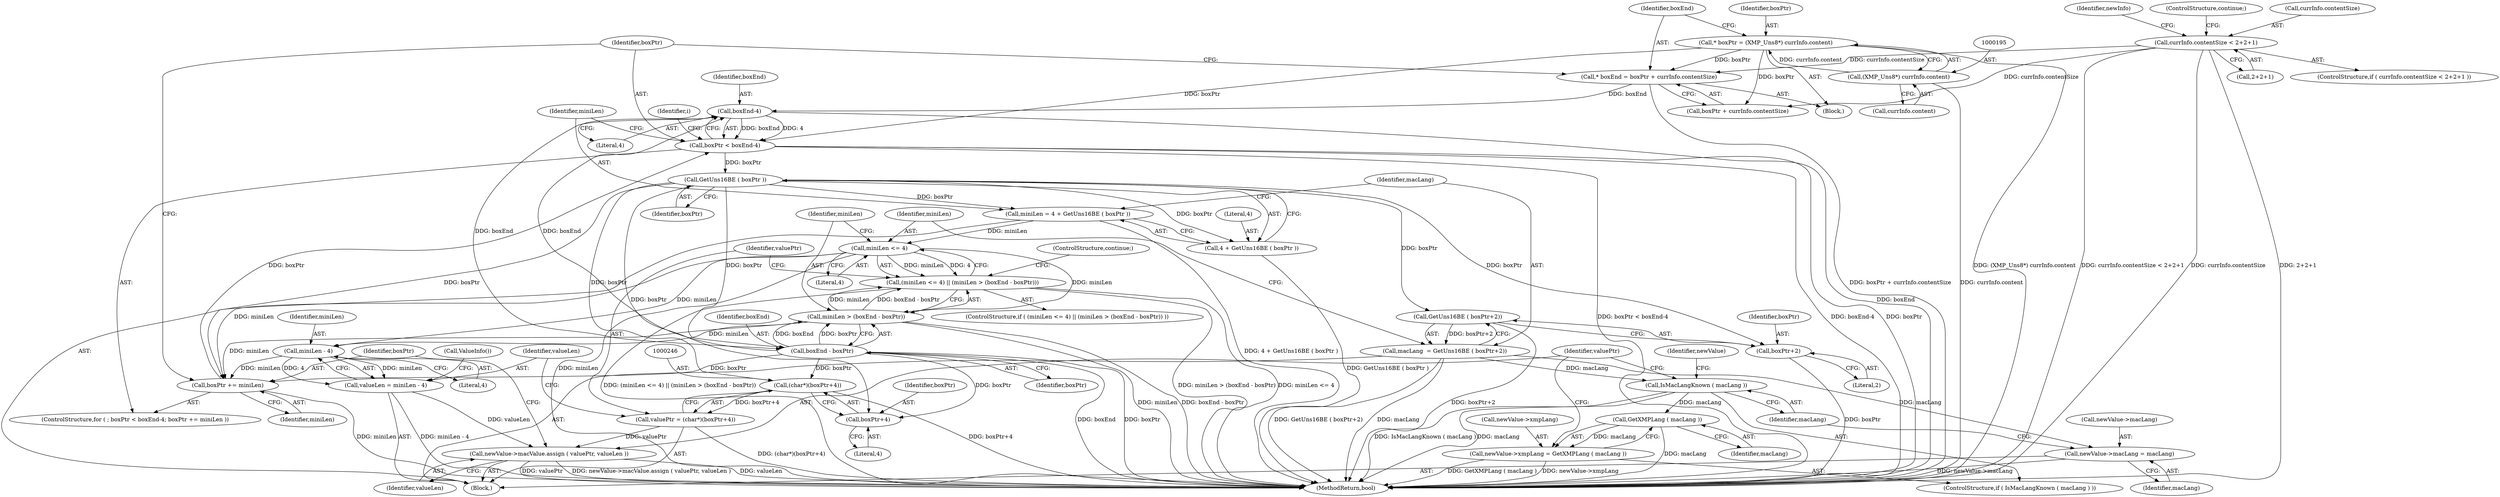digraph "1_exempi_886cd1d2314755adb1f4cdb99c16ff00830f0331@integer" {
"1000200" [label="(Call,* boxEnd = boxPtr + currInfo.contentSize)"];
"1000192" [label="(Call,* boxPtr = (XMP_Uns8*) currInfo.content)"];
"1000194" [label="(Call,(XMP_Uns8*) currInfo.content)"];
"1000159" [label="(Call,currInfo.contentSize < 2+2+1)"];
"1000212" [label="(Call,boxEnd-4)"];
"1000210" [label="(Call,boxPtr < boxEnd-4)"];
"1000223" [label="(Call,GetUns16BE ( boxPtr ))"];
"1000215" [label="(Call,boxPtr += miniLen)"];
"1000219" [label="(Call,miniLen = 4 + GetUns16BE ( boxPtr ))"];
"1000233" [label="(Call,miniLen <= 4)"];
"1000232" [label="(Call,(miniLen <= 4) || (miniLen > (boxEnd - boxPtr)))"];
"1000236" [label="(Call,miniLen > (boxEnd - boxPtr))"];
"1000253" [label="(Call,miniLen - 4)"];
"1000251" [label="(Call,valueLen = miniLen - 4)"];
"1000277" [label="(Call,newValue->macValue.assign ( valuePtr, valueLen ))"];
"1000221" [label="(Call,4 + GetUns16BE ( boxPtr ))"];
"1000227" [label="(Call,GetUns16BE ( boxPtr+2))"];
"1000225" [label="(Call,macLang  = GetUns16BE ( boxPtr+2))"];
"1000263" [label="(Call,newValue->macLang = macLang)"];
"1000269" [label="(Call,IsMacLangKnown ( macLang ))"];
"1000275" [label="(Call,GetXMPLang ( macLang ))"];
"1000271" [label="(Call,newValue->xmpLang = GetXMPLang ( macLang ))"];
"1000228" [label="(Call,boxPtr+2)"];
"1000238" [label="(Call,boxEnd - boxPtr)"];
"1000245" [label="(Call,(char*)(boxPtr+4))"];
"1000243" [label="(Call,valuePtr = (char*)(boxPtr+4))"];
"1000247" [label="(Call,boxPtr+4)"];
"1000133" [label="(Identifier,i)"];
"1000251" [label="(Call,valueLen = miniLen - 4)"];
"1000218" [label="(Block,)"];
"1000270" [label="(Identifier,macLang)"];
"1000236" [label="(Call,miniLen > (boxEnd - boxPtr))"];
"1000233" [label="(Call,miniLen <= 4)"];
"1000276" [label="(Identifier,macLang)"];
"1000267" [label="(Identifier,macLang)"];
"1000159" [label="(Call,currInfo.contentSize < 2+2+1)"];
"1000238" [label="(Call,boxEnd - boxPtr)"];
"1000271" [label="(Call,newValue->xmpLang = GetXMPLang ( macLang ))"];
"1000252" [label="(Identifier,valueLen)"];
"1000228" [label="(Call,boxPtr+2)"];
"1000237" [label="(Identifier,miniLen)"];
"1000273" [label="(Identifier,newValue)"];
"1000255" [label="(Literal,4)"];
"1000216" [label="(Identifier,boxPtr)"];
"1000231" [label="(ControlStructure,if ( (miniLen <= 4) || (miniLen > (boxEnd - boxPtr)) ))"];
"1000223" [label="(Call,GetUns16BE ( boxPtr ))"];
"1000192" [label="(Call,* boxPtr = (XMP_Uns8*) currInfo.content)"];
"1000213" [label="(Identifier,boxEnd)"];
"1000249" [label="(Literal,4)"];
"1000215" [label="(Call,boxPtr += miniLen)"];
"1000171" [label="(Identifier,newInfo)"];
"1000279" [label="(Identifier,valueLen)"];
"1000278" [label="(Identifier,valuePtr)"];
"1000240" [label="(Identifier,boxPtr)"];
"1000202" [label="(Call,boxPtr + currInfo.contentSize)"];
"1000243" [label="(Call,valuePtr = (char*)(boxPtr+4))"];
"1000217" [label="(Identifier,miniLen)"];
"1000283" [label="(MethodReturn,bool)"];
"1000212" [label="(Call,boxEnd-4)"];
"1000220" [label="(Identifier,miniLen)"];
"1000230" [label="(Literal,2)"];
"1000168" [label="(ControlStructure,continue;)"];
"1000269" [label="(Call,IsMacLangKnown ( macLang ))"];
"1000224" [label="(Identifier,boxPtr)"];
"1000210" [label="(Call,boxPtr < boxEnd-4)"];
"1000268" [label="(ControlStructure,if ( IsMacLangKnown ( macLang ) ))"];
"1000275" [label="(Call,GetXMPLang ( macLang ))"];
"1000263" [label="(Call,newValue->macLang = macLang)"];
"1000201" [label="(Identifier,boxEnd)"];
"1000257" [label="(Call,ValueInfo())"];
"1000163" [label="(Call,2+2+1)"];
"1000272" [label="(Call,newValue->xmpLang)"];
"1000196" [label="(Call,currInfo.content)"];
"1000235" [label="(Literal,4)"];
"1000248" [label="(Identifier,boxPtr)"];
"1000160" [label="(Call,currInfo.contentSize)"];
"1000222" [label="(Literal,4)"];
"1000245" [label="(Call,(char*)(boxPtr+4))"];
"1000158" [label="(ControlStructure,if ( currInfo.contentSize < 2+2+1 ))"];
"1000247" [label="(Call,boxPtr+4)"];
"1000254" [label="(Identifier,miniLen)"];
"1000277" [label="(Call,newValue->macValue.assign ( valuePtr, valueLen ))"];
"1000253" [label="(Call,miniLen - 4)"];
"1000225" [label="(Call,macLang  = GetUns16BE ( boxPtr+2))"];
"1000241" [label="(ControlStructure,continue;)"];
"1000221" [label="(Call,4 + GetUns16BE ( boxPtr ))"];
"1000234" [label="(Identifier,miniLen)"];
"1000219" [label="(Call,miniLen = 4 + GetUns16BE ( boxPtr ))"];
"1000200" [label="(Call,* boxEnd = boxPtr + currInfo.contentSize)"];
"1000209" [label="(ControlStructure,for ( ; boxPtr < boxEnd-4; boxPtr += miniLen ))"];
"1000229" [label="(Identifier,boxPtr)"];
"1000214" [label="(Literal,4)"];
"1000239" [label="(Identifier,boxEnd)"];
"1000264" [label="(Call,newValue->macLang)"];
"1000244" [label="(Identifier,valuePtr)"];
"1000226" [label="(Identifier,macLang)"];
"1000227" [label="(Call,GetUns16BE ( boxPtr+2))"];
"1000134" [label="(Block,)"];
"1000211" [label="(Identifier,boxPtr)"];
"1000194" [label="(Call,(XMP_Uns8*) currInfo.content)"];
"1000193" [label="(Identifier,boxPtr)"];
"1000232" [label="(Call,(miniLen <= 4) || (miniLen > (boxEnd - boxPtr)))"];
"1000200" -> "1000134"  [label="AST: "];
"1000200" -> "1000202"  [label="CFG: "];
"1000201" -> "1000200"  [label="AST: "];
"1000202" -> "1000200"  [label="AST: "];
"1000211" -> "1000200"  [label="CFG: "];
"1000200" -> "1000283"  [label="DDG: boxPtr + currInfo.contentSize"];
"1000192" -> "1000200"  [label="DDG: boxPtr"];
"1000159" -> "1000200"  [label="DDG: currInfo.contentSize"];
"1000200" -> "1000212"  [label="DDG: boxEnd"];
"1000192" -> "1000134"  [label="AST: "];
"1000192" -> "1000194"  [label="CFG: "];
"1000193" -> "1000192"  [label="AST: "];
"1000194" -> "1000192"  [label="AST: "];
"1000201" -> "1000192"  [label="CFG: "];
"1000192" -> "1000283"  [label="DDG: (XMP_Uns8*) currInfo.content"];
"1000194" -> "1000192"  [label="DDG: currInfo.content"];
"1000192" -> "1000202"  [label="DDG: boxPtr"];
"1000192" -> "1000210"  [label="DDG: boxPtr"];
"1000194" -> "1000196"  [label="CFG: "];
"1000195" -> "1000194"  [label="AST: "];
"1000196" -> "1000194"  [label="AST: "];
"1000194" -> "1000283"  [label="DDG: currInfo.content"];
"1000159" -> "1000158"  [label="AST: "];
"1000159" -> "1000163"  [label="CFG: "];
"1000160" -> "1000159"  [label="AST: "];
"1000163" -> "1000159"  [label="AST: "];
"1000168" -> "1000159"  [label="CFG: "];
"1000171" -> "1000159"  [label="CFG: "];
"1000159" -> "1000283"  [label="DDG: currInfo.contentSize < 2+2+1"];
"1000159" -> "1000283"  [label="DDG: currInfo.contentSize"];
"1000159" -> "1000283"  [label="DDG: 2+2+1"];
"1000159" -> "1000202"  [label="DDG: currInfo.contentSize"];
"1000212" -> "1000210"  [label="AST: "];
"1000212" -> "1000214"  [label="CFG: "];
"1000213" -> "1000212"  [label="AST: "];
"1000214" -> "1000212"  [label="AST: "];
"1000210" -> "1000212"  [label="CFG: "];
"1000212" -> "1000283"  [label="DDG: boxEnd"];
"1000212" -> "1000210"  [label="DDG: boxEnd"];
"1000212" -> "1000210"  [label="DDG: 4"];
"1000238" -> "1000212"  [label="DDG: boxEnd"];
"1000212" -> "1000238"  [label="DDG: boxEnd"];
"1000210" -> "1000209"  [label="AST: "];
"1000211" -> "1000210"  [label="AST: "];
"1000220" -> "1000210"  [label="CFG: "];
"1000133" -> "1000210"  [label="CFG: "];
"1000210" -> "1000283"  [label="DDG: boxPtr < boxEnd-4"];
"1000210" -> "1000283"  [label="DDG: boxEnd-4"];
"1000210" -> "1000283"  [label="DDG: boxPtr"];
"1000215" -> "1000210"  [label="DDG: boxPtr"];
"1000210" -> "1000223"  [label="DDG: boxPtr"];
"1000223" -> "1000221"  [label="AST: "];
"1000223" -> "1000224"  [label="CFG: "];
"1000224" -> "1000223"  [label="AST: "];
"1000221" -> "1000223"  [label="CFG: "];
"1000223" -> "1000215"  [label="DDG: boxPtr"];
"1000223" -> "1000219"  [label="DDG: boxPtr"];
"1000223" -> "1000221"  [label="DDG: boxPtr"];
"1000223" -> "1000227"  [label="DDG: boxPtr"];
"1000223" -> "1000228"  [label="DDG: boxPtr"];
"1000223" -> "1000238"  [label="DDG: boxPtr"];
"1000223" -> "1000245"  [label="DDG: boxPtr"];
"1000223" -> "1000247"  [label="DDG: boxPtr"];
"1000215" -> "1000209"  [label="AST: "];
"1000215" -> "1000217"  [label="CFG: "];
"1000216" -> "1000215"  [label="AST: "];
"1000217" -> "1000215"  [label="AST: "];
"1000211" -> "1000215"  [label="CFG: "];
"1000215" -> "1000283"  [label="DDG: miniLen"];
"1000236" -> "1000215"  [label="DDG: miniLen"];
"1000253" -> "1000215"  [label="DDG: miniLen"];
"1000233" -> "1000215"  [label="DDG: miniLen"];
"1000238" -> "1000215"  [label="DDG: boxPtr"];
"1000219" -> "1000218"  [label="AST: "];
"1000219" -> "1000221"  [label="CFG: "];
"1000220" -> "1000219"  [label="AST: "];
"1000221" -> "1000219"  [label="AST: "];
"1000226" -> "1000219"  [label="CFG: "];
"1000219" -> "1000283"  [label="DDG: 4 + GetUns16BE ( boxPtr )"];
"1000219" -> "1000233"  [label="DDG: miniLen"];
"1000233" -> "1000232"  [label="AST: "];
"1000233" -> "1000235"  [label="CFG: "];
"1000234" -> "1000233"  [label="AST: "];
"1000235" -> "1000233"  [label="AST: "];
"1000237" -> "1000233"  [label="CFG: "];
"1000232" -> "1000233"  [label="CFG: "];
"1000233" -> "1000283"  [label="DDG: miniLen"];
"1000233" -> "1000232"  [label="DDG: miniLen"];
"1000233" -> "1000232"  [label="DDG: 4"];
"1000233" -> "1000236"  [label="DDG: miniLen"];
"1000233" -> "1000253"  [label="DDG: miniLen"];
"1000232" -> "1000231"  [label="AST: "];
"1000232" -> "1000236"  [label="CFG: "];
"1000236" -> "1000232"  [label="AST: "];
"1000241" -> "1000232"  [label="CFG: "];
"1000244" -> "1000232"  [label="CFG: "];
"1000232" -> "1000283"  [label="DDG: (miniLen <= 4) || (miniLen > (boxEnd - boxPtr))"];
"1000232" -> "1000283"  [label="DDG: miniLen > (boxEnd - boxPtr)"];
"1000232" -> "1000283"  [label="DDG: miniLen <= 4"];
"1000236" -> "1000232"  [label="DDG: miniLen"];
"1000236" -> "1000232"  [label="DDG: boxEnd - boxPtr"];
"1000236" -> "1000238"  [label="CFG: "];
"1000237" -> "1000236"  [label="AST: "];
"1000238" -> "1000236"  [label="AST: "];
"1000236" -> "1000283"  [label="DDG: miniLen"];
"1000236" -> "1000283"  [label="DDG: boxEnd - boxPtr"];
"1000238" -> "1000236"  [label="DDG: boxEnd"];
"1000238" -> "1000236"  [label="DDG: boxPtr"];
"1000236" -> "1000253"  [label="DDG: miniLen"];
"1000253" -> "1000251"  [label="AST: "];
"1000253" -> "1000255"  [label="CFG: "];
"1000254" -> "1000253"  [label="AST: "];
"1000255" -> "1000253"  [label="AST: "];
"1000251" -> "1000253"  [label="CFG: "];
"1000253" -> "1000251"  [label="DDG: miniLen"];
"1000253" -> "1000251"  [label="DDG: 4"];
"1000251" -> "1000218"  [label="AST: "];
"1000252" -> "1000251"  [label="AST: "];
"1000257" -> "1000251"  [label="CFG: "];
"1000251" -> "1000283"  [label="DDG: miniLen - 4"];
"1000251" -> "1000277"  [label="DDG: valueLen"];
"1000277" -> "1000218"  [label="AST: "];
"1000277" -> "1000279"  [label="CFG: "];
"1000278" -> "1000277"  [label="AST: "];
"1000279" -> "1000277"  [label="AST: "];
"1000216" -> "1000277"  [label="CFG: "];
"1000277" -> "1000283"  [label="DDG: valuePtr"];
"1000277" -> "1000283"  [label="DDG: newValue->macValue.assign ( valuePtr, valueLen )"];
"1000277" -> "1000283"  [label="DDG: valueLen"];
"1000243" -> "1000277"  [label="DDG: valuePtr"];
"1000222" -> "1000221"  [label="AST: "];
"1000221" -> "1000283"  [label="DDG: GetUns16BE ( boxPtr )"];
"1000227" -> "1000225"  [label="AST: "];
"1000227" -> "1000228"  [label="CFG: "];
"1000228" -> "1000227"  [label="AST: "];
"1000225" -> "1000227"  [label="CFG: "];
"1000227" -> "1000283"  [label="DDG: boxPtr+2"];
"1000227" -> "1000225"  [label="DDG: boxPtr+2"];
"1000225" -> "1000218"  [label="AST: "];
"1000226" -> "1000225"  [label="AST: "];
"1000234" -> "1000225"  [label="CFG: "];
"1000225" -> "1000283"  [label="DDG: GetUns16BE ( boxPtr+2)"];
"1000225" -> "1000283"  [label="DDG: macLang"];
"1000225" -> "1000263"  [label="DDG: macLang"];
"1000225" -> "1000269"  [label="DDG: macLang"];
"1000263" -> "1000218"  [label="AST: "];
"1000263" -> "1000267"  [label="CFG: "];
"1000264" -> "1000263"  [label="AST: "];
"1000267" -> "1000263"  [label="AST: "];
"1000270" -> "1000263"  [label="CFG: "];
"1000263" -> "1000283"  [label="DDG: newValue->macLang"];
"1000269" -> "1000268"  [label="AST: "];
"1000269" -> "1000270"  [label="CFG: "];
"1000270" -> "1000269"  [label="AST: "];
"1000273" -> "1000269"  [label="CFG: "];
"1000278" -> "1000269"  [label="CFG: "];
"1000269" -> "1000283"  [label="DDG: IsMacLangKnown ( macLang )"];
"1000269" -> "1000283"  [label="DDG: macLang"];
"1000269" -> "1000275"  [label="DDG: macLang"];
"1000275" -> "1000271"  [label="AST: "];
"1000275" -> "1000276"  [label="CFG: "];
"1000276" -> "1000275"  [label="AST: "];
"1000271" -> "1000275"  [label="CFG: "];
"1000275" -> "1000283"  [label="DDG: macLang"];
"1000275" -> "1000271"  [label="DDG: macLang"];
"1000271" -> "1000268"  [label="AST: "];
"1000272" -> "1000271"  [label="AST: "];
"1000278" -> "1000271"  [label="CFG: "];
"1000271" -> "1000283"  [label="DDG: GetXMPLang ( macLang )"];
"1000271" -> "1000283"  [label="DDG: newValue->xmpLang"];
"1000228" -> "1000230"  [label="CFG: "];
"1000229" -> "1000228"  [label="AST: "];
"1000230" -> "1000228"  [label="AST: "];
"1000228" -> "1000283"  [label="DDG: boxPtr"];
"1000238" -> "1000240"  [label="CFG: "];
"1000239" -> "1000238"  [label="AST: "];
"1000240" -> "1000238"  [label="AST: "];
"1000238" -> "1000283"  [label="DDG: boxEnd"];
"1000238" -> "1000283"  [label="DDG: boxPtr"];
"1000238" -> "1000245"  [label="DDG: boxPtr"];
"1000238" -> "1000247"  [label="DDG: boxPtr"];
"1000245" -> "1000243"  [label="AST: "];
"1000245" -> "1000247"  [label="CFG: "];
"1000246" -> "1000245"  [label="AST: "];
"1000247" -> "1000245"  [label="AST: "];
"1000243" -> "1000245"  [label="CFG: "];
"1000245" -> "1000283"  [label="DDG: boxPtr+4"];
"1000245" -> "1000243"  [label="DDG: boxPtr+4"];
"1000243" -> "1000218"  [label="AST: "];
"1000244" -> "1000243"  [label="AST: "];
"1000252" -> "1000243"  [label="CFG: "];
"1000243" -> "1000283"  [label="DDG: (char*)(boxPtr+4)"];
"1000247" -> "1000249"  [label="CFG: "];
"1000248" -> "1000247"  [label="AST: "];
"1000249" -> "1000247"  [label="AST: "];
}
